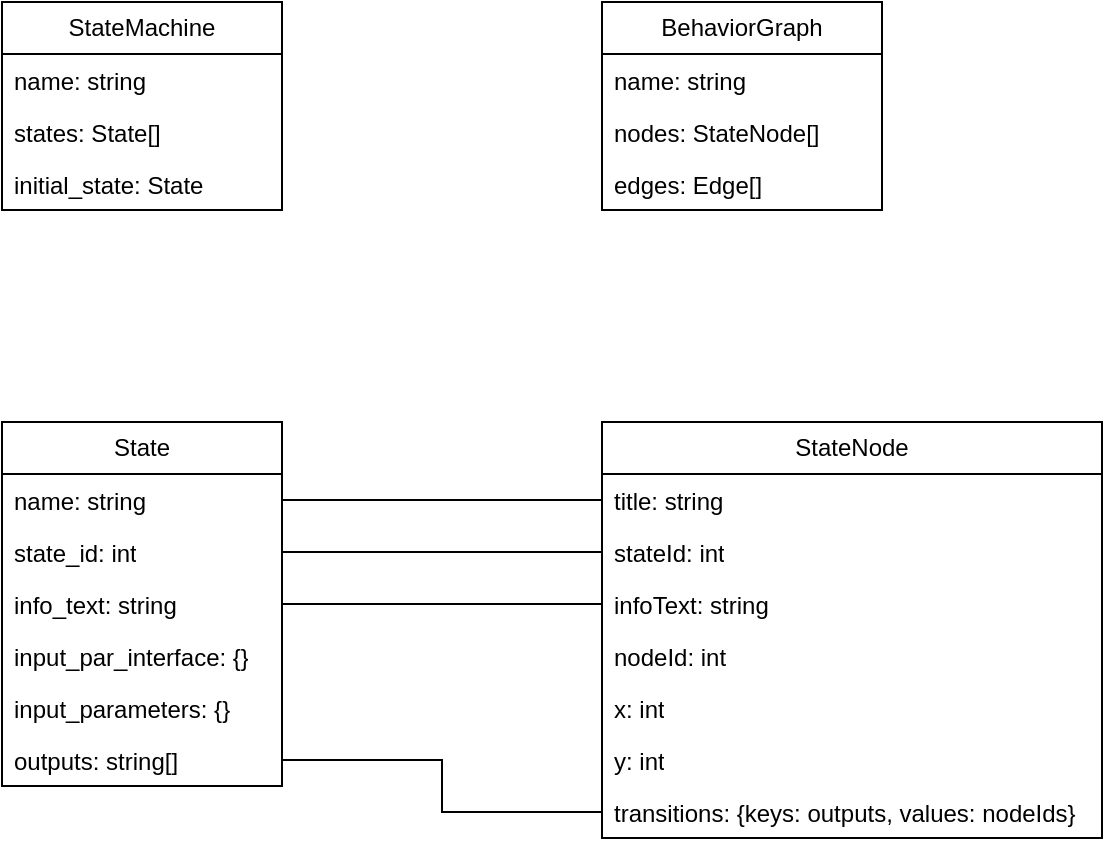 <mxfile version="23.1.5" type="device" pages="3">
  <diagram name="Page-1" id="TrC-4PNrgTcOm5PliKTd">
    <mxGraphModel dx="1434" dy="870" grid="1" gridSize="10" guides="1" tooltips="1" connect="1" arrows="1" fold="1" page="1" pageScale="1" pageWidth="850" pageHeight="1100" math="0" shadow="0">
      <root>
        <mxCell id="0" />
        <mxCell id="1" parent="0" />
        <mxCell id="LV7H4nkZxfYgKZpiR5Yz-9" value="StateMachine" style="swimlane;fontStyle=0;childLayout=stackLayout;horizontal=1;startSize=26;fillColor=none;horizontalStack=0;resizeParent=1;resizeParentMax=0;resizeLast=0;collapsible=1;marginBottom=0;whiteSpace=wrap;html=1;" vertex="1" parent="1">
          <mxGeometry x="130" y="150" width="140" height="104" as="geometry" />
        </mxCell>
        <mxCell id="LV7H4nkZxfYgKZpiR5Yz-10" value="name: string" style="text;strokeColor=none;fillColor=none;align=left;verticalAlign=top;spacingLeft=4;spacingRight=4;overflow=hidden;rotatable=0;points=[[0,0.5],[1,0.5]];portConstraint=eastwest;whiteSpace=wrap;html=1;" vertex="1" parent="LV7H4nkZxfYgKZpiR5Yz-9">
          <mxGeometry y="26" width="140" height="26" as="geometry" />
        </mxCell>
        <mxCell id="LV7H4nkZxfYgKZpiR5Yz-11" value="states: State[]" style="text;strokeColor=none;fillColor=none;align=left;verticalAlign=top;spacingLeft=4;spacingRight=4;overflow=hidden;rotatable=0;points=[[0,0.5],[1,0.5]];portConstraint=eastwest;whiteSpace=wrap;html=1;" vertex="1" parent="LV7H4nkZxfYgKZpiR5Yz-9">
          <mxGeometry y="52" width="140" height="26" as="geometry" />
        </mxCell>
        <mxCell id="LV7H4nkZxfYgKZpiR5Yz-12" value="initial_state: State" style="text;strokeColor=none;fillColor=none;align=left;verticalAlign=top;spacingLeft=4;spacingRight=4;overflow=hidden;rotatable=0;points=[[0,0.5],[1,0.5]];portConstraint=eastwest;whiteSpace=wrap;html=1;" vertex="1" parent="LV7H4nkZxfYgKZpiR5Yz-9">
          <mxGeometry y="78" width="140" height="26" as="geometry" />
        </mxCell>
        <mxCell id="LV7H4nkZxfYgKZpiR5Yz-13" value="State" style="swimlane;fontStyle=0;childLayout=stackLayout;horizontal=1;startSize=26;fillColor=none;horizontalStack=0;resizeParent=1;resizeParentMax=0;resizeLast=0;collapsible=1;marginBottom=0;whiteSpace=wrap;html=1;" vertex="1" parent="1">
          <mxGeometry x="130" y="360" width="140" height="182" as="geometry" />
        </mxCell>
        <mxCell id="LV7H4nkZxfYgKZpiR5Yz-14" value="name: string" style="text;strokeColor=none;fillColor=none;align=left;verticalAlign=top;spacingLeft=4;spacingRight=4;overflow=hidden;rotatable=0;points=[[0,0.5],[1,0.5]];portConstraint=eastwest;whiteSpace=wrap;html=1;" vertex="1" parent="LV7H4nkZxfYgKZpiR5Yz-13">
          <mxGeometry y="26" width="140" height="26" as="geometry" />
        </mxCell>
        <mxCell id="LV7H4nkZxfYgKZpiR5Yz-15" value="state_id: int" style="text;strokeColor=none;fillColor=none;align=left;verticalAlign=top;spacingLeft=4;spacingRight=4;overflow=hidden;rotatable=0;points=[[0,0.5],[1,0.5]];portConstraint=eastwest;whiteSpace=wrap;html=1;" vertex="1" parent="LV7H4nkZxfYgKZpiR5Yz-13">
          <mxGeometry y="52" width="140" height="26" as="geometry" />
        </mxCell>
        <mxCell id="LV7H4nkZxfYgKZpiR5Yz-16" value="info_text: string" style="text;strokeColor=none;fillColor=none;align=left;verticalAlign=top;spacingLeft=4;spacingRight=4;overflow=hidden;rotatable=0;points=[[0,0.5],[1,0.5]];portConstraint=eastwest;whiteSpace=wrap;html=1;" vertex="1" parent="LV7H4nkZxfYgKZpiR5Yz-13">
          <mxGeometry y="78" width="140" height="26" as="geometry" />
        </mxCell>
        <mxCell id="LV7H4nkZxfYgKZpiR5Yz-32" value="input_par_interface: {}" style="text;strokeColor=none;fillColor=none;align=left;verticalAlign=top;spacingLeft=4;spacingRight=4;overflow=hidden;rotatable=0;points=[[0,0.5],[1,0.5]];portConstraint=eastwest;whiteSpace=wrap;html=1;" vertex="1" parent="LV7H4nkZxfYgKZpiR5Yz-13">
          <mxGeometry y="104" width="140" height="26" as="geometry" />
        </mxCell>
        <mxCell id="LV7H4nkZxfYgKZpiR5Yz-33" value="input_parameters: {}" style="text;strokeColor=none;fillColor=none;align=left;verticalAlign=top;spacingLeft=4;spacingRight=4;overflow=hidden;rotatable=0;points=[[0,0.5],[1,0.5]];portConstraint=eastwest;whiteSpace=wrap;html=1;" vertex="1" parent="LV7H4nkZxfYgKZpiR5Yz-13">
          <mxGeometry y="130" width="140" height="26" as="geometry" />
        </mxCell>
        <mxCell id="LV7H4nkZxfYgKZpiR5Yz-35" value="outputs: string[]" style="text;strokeColor=none;fillColor=none;align=left;verticalAlign=top;spacingLeft=4;spacingRight=4;overflow=hidden;rotatable=0;points=[[0,0.5],[1,0.5]];portConstraint=eastwest;whiteSpace=wrap;html=1;" vertex="1" parent="LV7H4nkZxfYgKZpiR5Yz-13">
          <mxGeometry y="156" width="140" height="26" as="geometry" />
        </mxCell>
        <mxCell id="LV7H4nkZxfYgKZpiR5Yz-17" value="BehaviorGraph" style="swimlane;fontStyle=0;childLayout=stackLayout;horizontal=1;startSize=26;fillColor=none;horizontalStack=0;resizeParent=1;resizeParentMax=0;resizeLast=0;collapsible=1;marginBottom=0;whiteSpace=wrap;html=1;" vertex="1" parent="1">
          <mxGeometry x="430" y="150" width="140" height="104" as="geometry" />
        </mxCell>
        <mxCell id="LV7H4nkZxfYgKZpiR5Yz-18" value="name: string" style="text;strokeColor=none;fillColor=none;align=left;verticalAlign=top;spacingLeft=4;spacingRight=4;overflow=hidden;rotatable=0;points=[[0,0.5],[1,0.5]];portConstraint=eastwest;whiteSpace=wrap;html=1;" vertex="1" parent="LV7H4nkZxfYgKZpiR5Yz-17">
          <mxGeometry y="26" width="140" height="26" as="geometry" />
        </mxCell>
        <mxCell id="LV7H4nkZxfYgKZpiR5Yz-19" value="nodes: StateNode[]" style="text;strokeColor=none;fillColor=none;align=left;verticalAlign=top;spacingLeft=4;spacingRight=4;overflow=hidden;rotatable=0;points=[[0,0.5],[1,0.5]];portConstraint=eastwest;whiteSpace=wrap;html=1;" vertex="1" parent="LV7H4nkZxfYgKZpiR5Yz-17">
          <mxGeometry y="52" width="140" height="26" as="geometry" />
        </mxCell>
        <mxCell id="LV7H4nkZxfYgKZpiR5Yz-20" value="edges: Edge[]" style="text;strokeColor=none;fillColor=none;align=left;verticalAlign=top;spacingLeft=4;spacingRight=4;overflow=hidden;rotatable=0;points=[[0,0.5],[1,0.5]];portConstraint=eastwest;whiteSpace=wrap;html=1;" vertex="1" parent="LV7H4nkZxfYgKZpiR5Yz-17">
          <mxGeometry y="78" width="140" height="26" as="geometry" />
        </mxCell>
        <mxCell id="LV7H4nkZxfYgKZpiR5Yz-21" value="StateNode" style="swimlane;fontStyle=0;childLayout=stackLayout;horizontal=1;startSize=26;fillColor=none;horizontalStack=0;resizeParent=1;resizeParentMax=0;resizeLast=0;collapsible=1;marginBottom=0;whiteSpace=wrap;html=1;" vertex="1" parent="1">
          <mxGeometry x="430" y="360" width="250" height="208" as="geometry" />
        </mxCell>
        <mxCell id="LV7H4nkZxfYgKZpiR5Yz-24" value="title: string" style="text;strokeColor=none;fillColor=none;align=left;verticalAlign=top;spacingLeft=4;spacingRight=4;overflow=hidden;rotatable=0;points=[[0,0.5],[1,0.5]];portConstraint=eastwest;whiteSpace=wrap;html=1;" vertex="1" parent="LV7H4nkZxfYgKZpiR5Yz-21">
          <mxGeometry y="26" width="250" height="26" as="geometry" />
        </mxCell>
        <mxCell id="LV7H4nkZxfYgKZpiR5Yz-30" value="stateId: int" style="text;strokeColor=none;fillColor=none;align=left;verticalAlign=top;spacingLeft=4;spacingRight=4;overflow=hidden;rotatable=0;points=[[0,0.5],[1,0.5]];portConstraint=eastwest;whiteSpace=wrap;html=1;" vertex="1" parent="LV7H4nkZxfYgKZpiR5Yz-21">
          <mxGeometry y="52" width="250" height="26" as="geometry" />
        </mxCell>
        <mxCell id="LV7H4nkZxfYgKZpiR5Yz-28" value="infoText: string" style="text;strokeColor=none;fillColor=none;align=left;verticalAlign=top;spacingLeft=4;spacingRight=4;overflow=hidden;rotatable=0;points=[[0,0.5],[1,0.5]];portConstraint=eastwest;whiteSpace=wrap;html=1;" vertex="1" parent="LV7H4nkZxfYgKZpiR5Yz-21">
          <mxGeometry y="78" width="250" height="26" as="geometry" />
        </mxCell>
        <mxCell id="LV7H4nkZxfYgKZpiR5Yz-23" value="nodeId: int" style="text;strokeColor=none;fillColor=none;align=left;verticalAlign=top;spacingLeft=4;spacingRight=4;overflow=hidden;rotatable=0;points=[[0,0.5],[1,0.5]];portConstraint=eastwest;whiteSpace=wrap;html=1;" vertex="1" parent="LV7H4nkZxfYgKZpiR5Yz-21">
          <mxGeometry y="104" width="250" height="26" as="geometry" />
        </mxCell>
        <mxCell id="LV7H4nkZxfYgKZpiR5Yz-26" value="x: int" style="text;strokeColor=none;fillColor=none;align=left;verticalAlign=top;spacingLeft=4;spacingRight=4;overflow=hidden;rotatable=0;points=[[0,0.5],[1,0.5]];portConstraint=eastwest;whiteSpace=wrap;html=1;" vertex="1" parent="LV7H4nkZxfYgKZpiR5Yz-21">
          <mxGeometry y="130" width="250" height="26" as="geometry" />
        </mxCell>
        <mxCell id="LV7H4nkZxfYgKZpiR5Yz-27" value="y: int" style="text;strokeColor=none;fillColor=none;align=left;verticalAlign=top;spacingLeft=4;spacingRight=4;overflow=hidden;rotatable=0;points=[[0,0.5],[1,0.5]];portConstraint=eastwest;whiteSpace=wrap;html=1;" vertex="1" parent="LV7H4nkZxfYgKZpiR5Yz-21">
          <mxGeometry y="156" width="250" height="26" as="geometry" />
        </mxCell>
        <mxCell id="LV7H4nkZxfYgKZpiR5Yz-34" value="transitions: {keys: outputs, values: nodeIds}" style="text;strokeColor=none;fillColor=none;align=left;verticalAlign=top;spacingLeft=4;spacingRight=4;overflow=hidden;rotatable=0;points=[[0,0.5],[1,0.5]];portConstraint=eastwest;whiteSpace=wrap;html=1;" vertex="1" parent="LV7H4nkZxfYgKZpiR5Yz-21">
          <mxGeometry y="182" width="250" height="26" as="geometry" />
        </mxCell>
        <mxCell id="LV7H4nkZxfYgKZpiR5Yz-25" style="edgeStyle=orthogonalEdgeStyle;rounded=0;orthogonalLoop=1;jettySize=auto;html=1;endArrow=none;endFill=0;" edge="1" parent="1" source="LV7H4nkZxfYgKZpiR5Yz-24" target="LV7H4nkZxfYgKZpiR5Yz-14">
          <mxGeometry relative="1" as="geometry" />
        </mxCell>
        <mxCell id="LV7H4nkZxfYgKZpiR5Yz-29" style="edgeStyle=orthogonalEdgeStyle;rounded=0;orthogonalLoop=1;jettySize=auto;html=1;endArrow=none;endFill=0;" edge="1" parent="1" source="LV7H4nkZxfYgKZpiR5Yz-28" target="LV7H4nkZxfYgKZpiR5Yz-16">
          <mxGeometry relative="1" as="geometry" />
        </mxCell>
        <mxCell id="LV7H4nkZxfYgKZpiR5Yz-31" style="edgeStyle=orthogonalEdgeStyle;rounded=0;orthogonalLoop=1;jettySize=auto;html=1;endArrow=none;endFill=0;" edge="1" parent="1" source="LV7H4nkZxfYgKZpiR5Yz-15" target="LV7H4nkZxfYgKZpiR5Yz-30">
          <mxGeometry relative="1" as="geometry" />
        </mxCell>
        <mxCell id="LV7H4nkZxfYgKZpiR5Yz-36" style="edgeStyle=orthogonalEdgeStyle;rounded=0;orthogonalLoop=1;jettySize=auto;html=1;endArrow=none;endFill=0;" edge="1" parent="1" source="LV7H4nkZxfYgKZpiR5Yz-34" target="LV7H4nkZxfYgKZpiR5Yz-35">
          <mxGeometry relative="1" as="geometry" />
        </mxCell>
      </root>
    </mxGraphModel>
  </diagram>
  <diagram id="rSXeRDJd0gk2Sk7lF5s4" name="Page-2">
    <mxGraphModel dx="1434" dy="870" grid="1" gridSize="10" guides="1" tooltips="1" connect="1" arrows="1" fold="1" page="1" pageScale="1" pageWidth="850" pageHeight="1100" math="0" shadow="0">
      <root>
        <mxCell id="0" />
        <mxCell id="1" parent="0" />
        <mxCell id="7-__D365zkTAUEWNNwqi-1" value="Classname" style="swimlane;fontStyle=1;align=center;verticalAlign=top;childLayout=stackLayout;horizontal=1;startSize=26;horizontalStack=0;resizeParent=1;resizeParentMax=0;resizeLast=0;collapsible=1;marginBottom=0;whiteSpace=wrap;html=1;" vertex="1" parent="1">
          <mxGeometry x="240" y="160" width="210" height="190" as="geometry" />
        </mxCell>
        <mxCell id="7-__D365zkTAUEWNNwqi-2" value="@Input x: number" style="text;strokeColor=none;fillColor=none;align=left;verticalAlign=top;spacingLeft=4;spacingRight=4;overflow=hidden;rotatable=0;points=[[0,0.5],[1,0.5]];portConstraint=eastwest;whiteSpace=wrap;html=1;" vertex="1" parent="7-__D365zkTAUEWNNwqi-1">
          <mxGeometry y="26" width="210" height="26" as="geometry" />
        </mxCell>
        <mxCell id="7-__D365zkTAUEWNNwqi-5" value="@Input y: number" style="text;strokeColor=none;fillColor=none;align=left;verticalAlign=top;spacingLeft=4;spacingRight=4;overflow=hidden;rotatable=0;points=[[0,0.5],[1,0.5]];portConstraint=eastwest;whiteSpace=wrap;html=1;" vertex="1" parent="7-__D365zkTAUEWNNwqi-1">
          <mxGeometry y="52" width="210" height="26" as="geometry" />
        </mxCell>
        <mxCell id="7-__D365zkTAUEWNNwqi-6" value="@Input title: string" style="text;strokeColor=none;fillColor=none;align=left;verticalAlign=top;spacingLeft=4;spacingRight=4;overflow=hidden;rotatable=0;points=[[0,0.5],[1,0.5]];portConstraint=eastwest;whiteSpace=wrap;html=1;" vertex="1" parent="7-__D365zkTAUEWNNwqi-1">
          <mxGeometry y="78" width="210" height="26" as="geometry" />
        </mxCell>
        <mxCell id="7-__D365zkTAUEWNNwqi-7" value="@Input infoText: string" style="text;strokeColor=none;fillColor=none;align=left;verticalAlign=top;spacingLeft=4;spacingRight=4;overflow=hidden;rotatable=0;points=[[0,0.5],[1,0.5]];portConstraint=eastwest;whiteSpace=wrap;html=1;" vertex="1" parent="7-__D365zkTAUEWNNwqi-1">
          <mxGeometry y="104" width="210" height="26" as="geometry" />
        </mxCell>
        <mxCell id="7-__D365zkTAUEWNNwqi-8" value="@Input outputGates: string[]" style="text;strokeColor=none;fillColor=none;align=left;verticalAlign=top;spacingLeft=4;spacingRight=4;overflow=hidden;rotatable=0;points=[[0,0.5],[1,0.5]];portConstraint=eastwest;whiteSpace=wrap;html=1;" vertex="1" parent="7-__D365zkTAUEWNNwqi-1">
          <mxGeometry y="130" width="210" height="26" as="geometry" />
        </mxCell>
        <mxCell id="7-__D365zkTAUEWNNwqi-3" value="" style="line;strokeWidth=1;fillColor=none;align=left;verticalAlign=middle;spacingTop=-1;spacingLeft=3;spacingRight=3;rotatable=0;labelPosition=right;points=[];portConstraint=eastwest;strokeColor=inherit;" vertex="1" parent="7-__D365zkTAUEWNNwqi-1">
          <mxGeometry y="156" width="210" height="8" as="geometry" />
        </mxCell>
        <mxCell id="7-__D365zkTAUEWNNwqi-4" value="+ method(type): type" style="text;strokeColor=none;fillColor=none;align=left;verticalAlign=top;spacingLeft=4;spacingRight=4;overflow=hidden;rotatable=0;points=[[0,0.5],[1,0.5]];portConstraint=eastwest;whiteSpace=wrap;html=1;" vertex="1" parent="7-__D365zkTAUEWNNwqi-1">
          <mxGeometry y="164" width="210" height="26" as="geometry" />
        </mxCell>
      </root>
    </mxGraphModel>
  </diagram>
  <diagram id="fEo7u1wzuE3imv8gHrJ8" name="Page-3">
    <mxGraphModel dx="2045" dy="1825" grid="1" gridSize="10" guides="1" tooltips="1" connect="1" arrows="1" fold="1" page="1" pageScale="1" pageWidth="850" pageHeight="1100" math="0" shadow="0">
      <root>
        <mxCell id="0" />
        <mxCell id="1" parent="0" />
        <mxCell id="XQqeJRSEG5e-K07BCC-s-21" value="circleDrag.emit(nodeId, outputGate, circlepos)" style="html=1;verticalAlign=bottom;endArrow=block;curved=0;rounded=0;" edge="1" parent="1" source="XQqeJRSEG5e-K07BCC-s-1" target="XQqeJRSEG5e-K07BCC-s-17">
          <mxGeometry width="80" relative="1" as="geometry">
            <mxPoint x="240" y="200" as="sourcePoint" />
            <mxPoint x="320" y="200" as="targetPoint" />
            <Array as="points">
              <mxPoint x="300" y="190" />
            </Array>
          </mxGeometry>
        </mxCell>
        <mxCell id="XQqeJRSEG5e-K07BCC-s-4" value="" style="rounded=0;whiteSpace=wrap;html=1;" vertex="1" parent="1">
          <mxGeometry x="-530" y="30" width="240" height="130" as="geometry" />
        </mxCell>
        <mxCell id="XQqeJRSEG5e-K07BCC-s-10" value="" style="rounded=0;whiteSpace=wrap;html=1;dashed=1;fillColor=none;strokeWidth=2;" vertex="1" parent="1">
          <mxGeometry x="-515" y="135" width="215" height="50" as="geometry" />
        </mxCell>
        <mxCell id="XQqeJRSEG5e-K07BCC-s-1" value=":StateNode" style="shape=umlLifeline;perimeter=lifelinePerimeter;whiteSpace=wrap;html=1;container=1;dropTarget=0;collapsible=0;recursiveResize=0;outlineConnect=0;portConstraint=eastwest;newEdgeStyle={&quot;curved&quot;:0,&quot;rounded&quot;:0};" vertex="1" parent="1">
          <mxGeometry x="120" y="120" width="100" height="300" as="geometry" />
        </mxCell>
        <mxCell id="XQqeJRSEG5e-K07BCC-s-3" value="(mousedown)=onBotCircleDrag(outputGate)" style="html=1;verticalAlign=bottom;startArrow=oval;endArrow=block;startSize=8;curved=0;rounded=0;entryX=0;entryY=0;entryDx=0;entryDy=5;" edge="1" target="XQqeJRSEG5e-K07BCC-s-2" parent="XQqeJRSEG5e-K07BCC-s-1">
          <mxGeometry relative="1" as="geometry">
            <mxPoint x="-200" y="65" as="sourcePoint" />
          </mxGeometry>
        </mxCell>
        <mxCell id="XQqeJRSEG5e-K07BCC-s-2" value="" style="html=1;points=[[0,0,0,0,5],[0,1,0,0,-5],[1,0,0,0,5],[1,1,0,0,-5]];perimeter=orthogonalPerimeter;outlineConnect=0;targetShapes=umlLifeline;portConstraint=eastwest;newEdgeStyle={&quot;curved&quot;:0,&quot;rounded&quot;:0};" vertex="1" parent="XQqeJRSEG5e-K07BCC-s-1">
          <mxGeometry x="45" y="60" width="10" height="80" as="geometry" />
        </mxCell>
        <mxCell id="XQqeJRSEG5e-K07BCC-s-5" value="" style="ellipse;whiteSpace=wrap;html=1;aspect=fixed;" vertex="1" parent="1">
          <mxGeometry x="-500" y="150" width="20" height="20" as="geometry" />
        </mxCell>
        <mxCell id="XQqeJRSEG5e-K07BCC-s-6" value="" style="ellipse;whiteSpace=wrap;html=1;aspect=fixed;" vertex="1" parent="1">
          <mxGeometry x="-430" y="150" width="20" height="20" as="geometry" />
        </mxCell>
        <mxCell id="XQqeJRSEG5e-K07BCC-s-7" value="" style="ellipse;whiteSpace=wrap;html=1;aspect=fixed;" vertex="1" parent="1">
          <mxGeometry x="-360" y="150" width="20" height="20" as="geometry" />
        </mxCell>
        <mxCell id="XQqeJRSEG5e-K07BCC-s-8" value="" style="endArrow=classic;html=1;rounded=0;" edge="1" parent="1" target="XQqeJRSEG5e-K07BCC-s-5">
          <mxGeometry width="50" height="50" relative="1" as="geometry">
            <mxPoint x="-580" y="270" as="sourcePoint" />
            <mxPoint x="-530" y="220" as="targetPoint" />
          </mxGeometry>
        </mxCell>
        <mxCell id="XQqeJRSEG5e-K07BCC-s-9" value="OutputGate/BottomCircle" style="text;html=1;align=center;verticalAlign=middle;resizable=0;points=[];autosize=1;strokeColor=none;fillColor=none;" vertex="1" parent="1">
          <mxGeometry x="-680" y="268" width="160" height="30" as="geometry" />
        </mxCell>
        <mxCell id="XQqeJRSEG5e-K07BCC-s-11" value="" style="endArrow=classic;html=1;rounded=0;entryX=0.93;entryY=1.06;entryDx=0;entryDy=0;entryPerimeter=0;" edge="1" parent="1" target="XQqeJRSEG5e-K07BCC-s-10">
          <mxGeometry width="50" height="50" relative="1" as="geometry">
            <mxPoint x="-210" y="360" as="sourcePoint" />
            <mxPoint x="-160" y="310" as="targetPoint" />
          </mxGeometry>
        </mxCell>
        <mxCell id="XQqeJRSEG5e-K07BCC-s-12" value="BottomCircleArea" style="text;html=1;align=center;verticalAlign=middle;resizable=0;points=[];autosize=1;strokeColor=none;fillColor=none;" vertex="1" parent="1">
          <mxGeometry x="-270" y="358" width="120" height="30" as="geometry" />
        </mxCell>
        <mxCell id="XQqeJRSEG5e-K07BCC-s-13" value="" style="ellipse;whiteSpace=wrap;html=1;aspect=fixed;" vertex="1" parent="1">
          <mxGeometry x="-417.5" y="20" width="20" height="20" as="geometry" />
        </mxCell>
        <mxCell id="XQqeJRSEG5e-K07BCC-s-14" value="" style="endArrow=classic;html=1;rounded=0;" edge="1" parent="1" target="XQqeJRSEG5e-K07BCC-s-13">
          <mxGeometry width="50" height="50" relative="1" as="geometry">
            <mxPoint x="-570" as="sourcePoint" />
            <mxPoint x="-520" y="-50" as="targetPoint" />
          </mxGeometry>
        </mxCell>
        <mxCell id="XQqeJRSEG5e-K07BCC-s-15" value="TopCircle" style="text;html=1;align=center;verticalAlign=middle;resizable=0;points=[];autosize=1;strokeColor=none;fillColor=none;" vertex="1" parent="1">
          <mxGeometry x="-655" y="-22" width="70" height="30" as="geometry" />
        </mxCell>
        <mxCell id="XQqeJRSEG5e-K07BCC-s-16" value=":TreeCanvas" style="shape=umlLifeline;perimeter=lifelinePerimeter;whiteSpace=wrap;html=1;container=1;dropTarget=0;collapsible=0;recursiveResize=0;outlineConnect=0;portConstraint=eastwest;newEdgeStyle={&quot;curved&quot;:0,&quot;rounded&quot;:0};" vertex="1" parent="1">
          <mxGeometry x="400" y="110" width="100" height="300" as="geometry" />
        </mxCell>
        <mxCell id="XQqeJRSEG5e-K07BCC-s-17" value="" style="html=1;points=[[0,0,0,0,5],[0,1,0,0,-5],[1,0,0,0,5],[1,1,0,0,-5]];perimeter=orthogonalPerimeter;outlineConnect=0;targetShapes=umlLifeline;portConstraint=eastwest;newEdgeStyle={&quot;curved&quot;:0,&quot;rounded&quot;:0};" vertex="1" parent="XQqeJRSEG5e-K07BCC-s-16">
          <mxGeometry x="45" y="70" width="10" height="80" as="geometry" />
        </mxCell>
        <mxCell id="XQqeJRSEG5e-K07BCC-s-18" value="" style="html=1;points=[[0,0,0,0,5],[0,1,0,0,-5],[1,0,0,0,5],[1,1,0,0,-5]];perimeter=orthogonalPerimeter;outlineConnect=0;targetShapes=umlLifeline;portConstraint=eastwest;newEdgeStyle={&quot;curved&quot;:0,&quot;rounded&quot;:0};" vertex="1" parent="1">
          <mxGeometry x="360" y="480" width="10" height="80" as="geometry" />
        </mxCell>
        <mxCell id="XQqeJRSEG5e-K07BCC-s-19" value="dispatch" style="html=1;verticalAlign=bottom;endArrow=block;curved=0;rounded=0;entryX=0;entryY=0;entryDx=0;entryDy=5;" edge="1" target="XQqeJRSEG5e-K07BCC-s-18" parent="1">
          <mxGeometry relative="1" as="geometry">
            <mxPoint x="290" y="485" as="sourcePoint" />
          </mxGeometry>
        </mxCell>
        <mxCell id="XQqeJRSEG5e-K07BCC-s-20" value="return" style="html=1;verticalAlign=bottom;endArrow=open;dashed=1;endSize=8;curved=0;rounded=0;exitX=0;exitY=1;exitDx=0;exitDy=-5;" edge="1" source="XQqeJRSEG5e-K07BCC-s-18" parent="1">
          <mxGeometry relative="1" as="geometry">
            <mxPoint x="290" y="555" as="targetPoint" />
          </mxGeometry>
        </mxCell>
      </root>
    </mxGraphModel>
  </diagram>
</mxfile>
